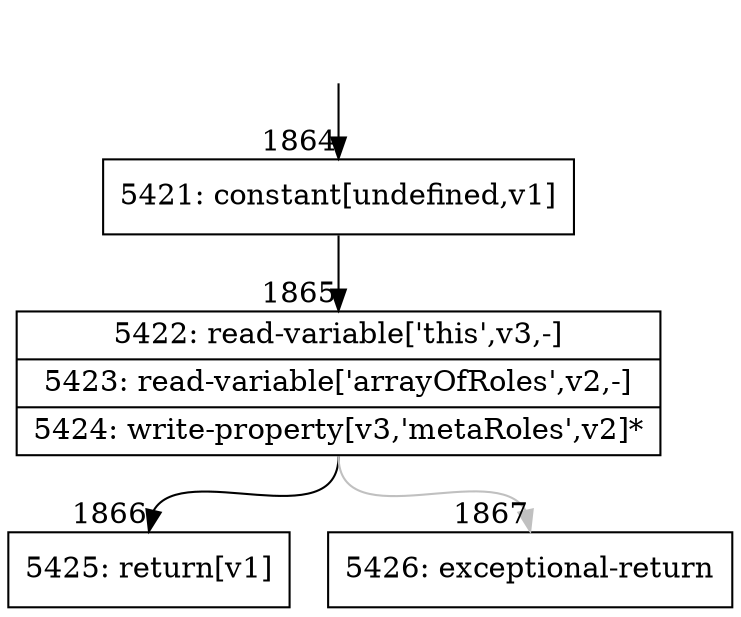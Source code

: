 digraph {
rankdir="TD"
BB_entry215[shape=none,label=""];
BB_entry215 -> BB1864 [tailport=s, headport=n, headlabel="    1864"]
BB1864 [shape=record label="{5421: constant[undefined,v1]}" ] 
BB1864 -> BB1865 [tailport=s, headport=n, headlabel="      1865"]
BB1865 [shape=record label="{5422: read-variable['this',v3,-]|5423: read-variable['arrayOfRoles',v2,-]|5424: write-property[v3,'metaRoles',v2]*}" ] 
BB1865 -> BB1866 [tailport=s, headport=n, headlabel="      1866"]
BB1865 -> BB1867 [tailport=s, headport=n, color=gray, headlabel="      1867"]
BB1866 [shape=record label="{5425: return[v1]}" ] 
BB1867 [shape=record label="{5426: exceptional-return}" ] 
//#$~ 2120
}
